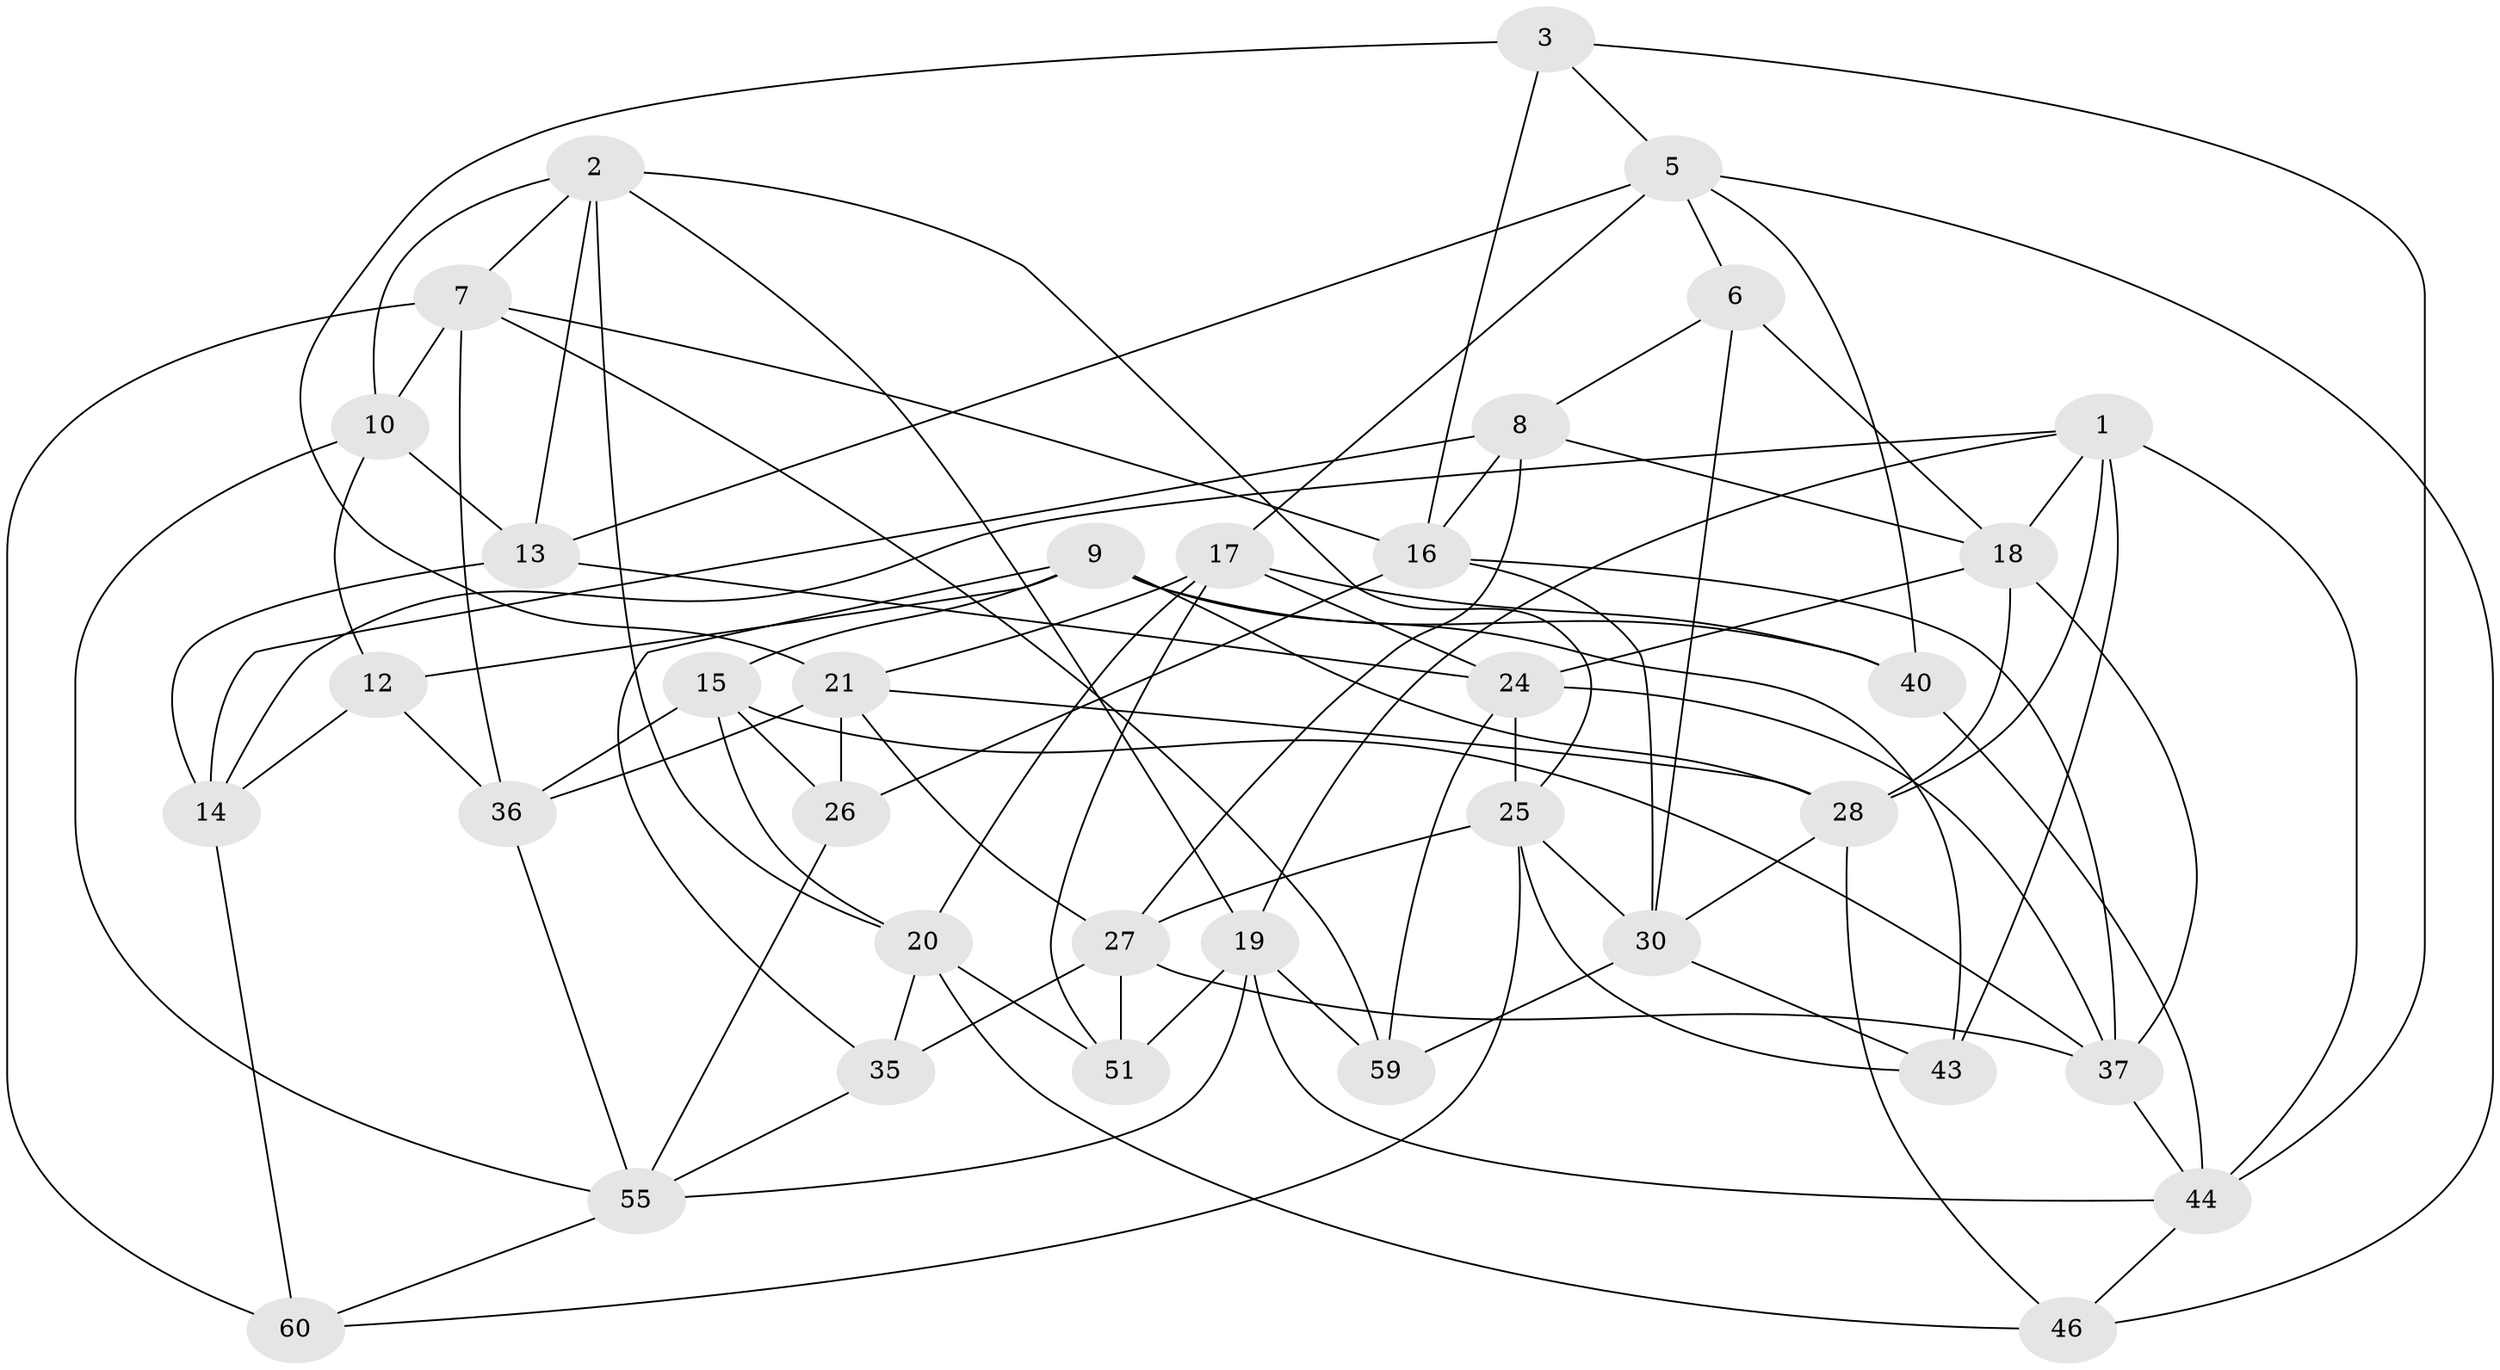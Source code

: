 // original degree distribution, {4: 1.0}
// Generated by graph-tools (version 1.1) at 2025/11/02/27/25 16:11:48]
// undirected, 36 vertices, 94 edges
graph export_dot {
graph [start="1"]
  node [color=gray90,style=filled];
  1 [super="+4"];
  2 [super="+11"];
  3;
  5 [super="+47"];
  6;
  7 [super="+54"];
  8 [super="+48"];
  9 [super="+33"];
  10 [super="+31"];
  12;
  13 [super="+22"];
  14 [super="+23"];
  15 [super="+56"];
  16 [super="+49"];
  17 [super="+45"];
  18 [super="+34"];
  19 [super="+57"];
  20 [super="+29"];
  21 [super="+32"];
  24 [super="+39"];
  25 [super="+52"];
  26;
  27 [super="+50"];
  28 [super="+38"];
  30 [super="+41"];
  35;
  36 [super="+61"];
  37 [super="+42"];
  40;
  43;
  44 [super="+53"];
  46;
  51;
  55 [super="+58"];
  59;
  60;
  1 -- 14;
  1 -- 43;
  1 -- 18;
  1 -- 28;
  1 -- 44;
  1 -- 19;
  2 -- 19;
  2 -- 13;
  2 -- 20;
  2 -- 25;
  2 -- 10;
  2 -- 7;
  3 -- 16;
  3 -- 21;
  3 -- 5;
  3 -- 44;
  5 -- 46;
  5 -- 6;
  5 -- 40;
  5 -- 17;
  5 -- 13;
  6 -- 18;
  6 -- 8;
  6 -- 30;
  7 -- 10;
  7 -- 36;
  7 -- 16;
  7 -- 59;
  7 -- 60;
  8 -- 14 [weight=2];
  8 -- 18;
  8 -- 16;
  8 -- 27;
  9 -- 40;
  9 -- 35;
  9 -- 43;
  9 -- 12;
  9 -- 15;
  9 -- 28;
  10 -- 12;
  10 -- 13 [weight=2];
  10 -- 55;
  12 -- 36;
  12 -- 14;
  13 -- 14;
  13 -- 24;
  14 -- 60;
  15 -- 36 [weight=2];
  15 -- 26;
  15 -- 20;
  15 -- 37;
  16 -- 26;
  16 -- 37;
  16 -- 30;
  17 -- 21;
  17 -- 24;
  17 -- 40;
  17 -- 51;
  17 -- 20;
  18 -- 37;
  18 -- 28;
  18 -- 24;
  19 -- 59;
  19 -- 55;
  19 -- 51;
  19 -- 44;
  20 -- 51;
  20 -- 35;
  20 -- 46;
  21 -- 27;
  21 -- 26;
  21 -- 28;
  21 -- 36;
  24 -- 25;
  24 -- 37;
  24 -- 59;
  25 -- 60;
  25 -- 43;
  25 -- 30;
  25 -- 27;
  26 -- 55;
  27 -- 37;
  27 -- 35;
  27 -- 51;
  28 -- 30;
  28 -- 46;
  30 -- 59;
  30 -- 43;
  35 -- 55;
  36 -- 55;
  37 -- 44;
  40 -- 44;
  44 -- 46;
  55 -- 60;
}

